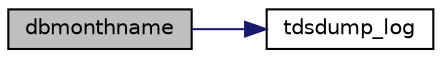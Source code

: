digraph "dbmonthname"
{
 // LATEX_PDF_SIZE
  edge [fontname="Helvetica",fontsize="10",labelfontname="Helvetica",labelfontsize="10"];
  node [fontname="Helvetica",fontsize="10",shape=record];
  rankdir="LR";
  Node1 [label="dbmonthname",height=0.2,width=0.4,color="black", fillcolor="grey75", style="filled", fontcolor="black",tooltip="Get name of a month, in some human language."];
  Node1 -> Node2 [color="midnightblue",fontsize="10",style="solid",fontname="Helvetica"];
  Node2 [label="tdsdump_log",height=0.2,width=0.4,color="black", fillcolor="white", style="filled",URL="$a00449.html#ab45c291105027e69836002e1dd586141",tooltip="Write a message to the debug log."];
}
